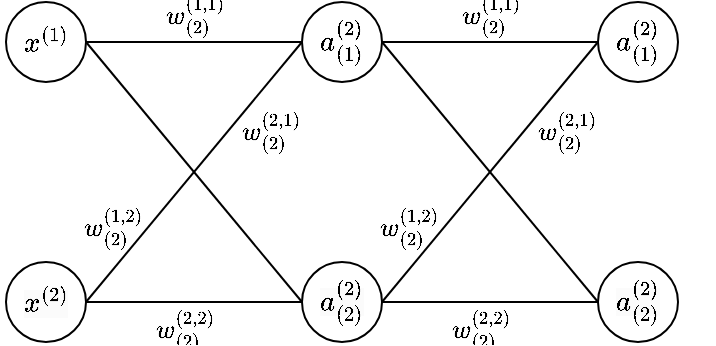 <mxfile version="24.7.5">
  <diagram name="Page-1" id="rbM7AgVmk5znk83hF6YS">
    <mxGraphModel dx="549" dy="302" grid="0" gridSize="10" guides="1" tooltips="1" connect="1" arrows="1" fold="1" page="1" pageScale="1" pageWidth="850" pageHeight="1100" math="1" shadow="0">
      <root>
        <mxCell id="0" />
        <mxCell id="1" parent="0" />
        <mxCell id="Bd83WfF6W6hayjJ9nOr8-5" style="rounded=0;orthogonalLoop=1;jettySize=auto;html=1;entryX=0;entryY=0.5;entryDx=0;entryDy=0;endArrow=none;endFill=0;exitX=1;exitY=0.5;exitDx=0;exitDy=0;" edge="1" parent="1" source="Bd83WfF6W6hayjJ9nOr8-1" target="Bd83WfF6W6hayjJ9nOr8-4">
          <mxGeometry relative="1" as="geometry" />
        </mxCell>
        <mxCell id="Bd83WfF6W6hayjJ9nOr8-1" value="\(x^{(1)}\)" style="ellipse;whiteSpace=wrap;html=1;aspect=fixed;" vertex="1" parent="1">
          <mxGeometry x="310" y="320" width="40" height="40" as="geometry" />
        </mxCell>
        <mxCell id="Bd83WfF6W6hayjJ9nOr8-2" value="&lt;span style=&quot;color: rgb(0, 0, 0); font-family: Helvetica; font-size: 12px; font-style: normal; font-variant-ligatures: normal; font-variant-caps: normal; font-weight: 400; letter-spacing: normal; orphans: 2; text-align: center; text-indent: 0px; text-transform: none; widows: 2; word-spacing: 0px; -webkit-text-stroke-width: 0px; white-space: normal; background-color: rgb(251, 251, 251); text-decoration-thickness: initial; text-decoration-style: initial; text-decoration-color: initial; display: inline !important; float: none;&quot;&gt;\(x^{(2)}\)&lt;/span&gt;" style="ellipse;whiteSpace=wrap;html=1;aspect=fixed;" vertex="1" parent="1">
          <mxGeometry x="310" y="450" width="40" height="40" as="geometry" />
        </mxCell>
        <mxCell id="Bd83WfF6W6hayjJ9nOr8-4" value="&lt;span style=&quot;color: rgb(0, 0, 0); font-family: Helvetica; font-size: 12px; font-style: normal; font-variant-ligatures: normal; font-variant-caps: normal; font-weight: 400; letter-spacing: normal; orphans: 2; text-align: center; text-indent: 0px; text-transform: none; widows: 2; word-spacing: 0px; -webkit-text-stroke-width: 0px; white-space: normal; background-color: rgb(251, 251, 251); text-decoration-thickness: initial; text-decoration-style: initial; text-decoration-color: initial; display: inline !important; float: none;&quot;&gt;\(a_{(2)}^{(2)}\)&lt;/span&gt;" style="ellipse;whiteSpace=wrap;html=1;aspect=fixed;" vertex="1" parent="1">
          <mxGeometry x="458" y="450" width="40" height="40" as="geometry" />
        </mxCell>
        <mxCell id="Bd83WfF6W6hayjJ9nOr8-6" value="" style="rounded=0;orthogonalLoop=1;jettySize=auto;html=1;entryX=0;entryY=0.5;entryDx=0;entryDy=0;endArrow=none;endFill=0;exitX=1;exitY=0.5;exitDx=0;exitDy=0;" edge="1" parent="1" source="Bd83WfF6W6hayjJ9nOr8-2" target="Bd83WfF6W6hayjJ9nOr8-10">
          <mxGeometry x="-0.625" y="6" relative="1" as="geometry">
            <mxPoint x="390" y="540" as="sourcePoint" />
            <mxPoint x="520" y="380" as="targetPoint" />
            <mxPoint as="offset" />
          </mxGeometry>
        </mxCell>
        <mxCell id="Bd83WfF6W6hayjJ9nOr8-7" style="rounded=0;orthogonalLoop=1;jettySize=auto;html=1;entryX=0;entryY=0.5;entryDx=0;entryDy=0;endArrow=none;endFill=0;exitX=1;exitY=0.5;exitDx=0;exitDy=0;" edge="1" parent="1" source="Bd83WfF6W6hayjJ9nOr8-1" target="Bd83WfF6W6hayjJ9nOr8-10">
          <mxGeometry relative="1" as="geometry">
            <mxPoint x="400" y="490" as="sourcePoint" />
            <mxPoint x="520" y="320" as="targetPoint" />
          </mxGeometry>
        </mxCell>
        <mxCell id="Bd83WfF6W6hayjJ9nOr8-11" value="\(w_{(2)}^{(1,1)}\)" style="edgeLabel;html=1;align=center;verticalAlign=middle;resizable=0;points=[];labelBackgroundColor=none;" vertex="1" connectable="0" parent="Bd83WfF6W6hayjJ9nOr8-7">
          <mxGeometry x="-0.722" relative="1" as="geometry">
            <mxPoint x="39" y="-13" as="offset" />
          </mxGeometry>
        </mxCell>
        <mxCell id="Bd83WfF6W6hayjJ9nOr8-8" style="rounded=0;orthogonalLoop=1;jettySize=auto;html=1;entryX=0;entryY=0.5;entryDx=0;entryDy=0;endArrow=none;endFill=0;exitX=1;exitY=0.5;exitDx=0;exitDy=0;" edge="1" parent="1" source="Bd83WfF6W6hayjJ9nOr8-2" target="Bd83WfF6W6hayjJ9nOr8-4">
          <mxGeometry relative="1" as="geometry">
            <mxPoint x="400" y="430" as="sourcePoint" />
            <mxPoint x="530" y="430" as="targetPoint" />
          </mxGeometry>
        </mxCell>
        <mxCell id="Bd83WfF6W6hayjJ9nOr8-10" value="\(a_{(1)}^{(2)}\)" style="ellipse;whiteSpace=wrap;html=1;aspect=fixed;" vertex="1" parent="1">
          <mxGeometry x="458" y="320" width="40" height="40" as="geometry" />
        </mxCell>
        <mxCell id="Bd83WfF6W6hayjJ9nOr8-14" value="\(w_{(2)}^{(2,2)}\)" style="edgeLabel;html=1;align=center;verticalAlign=middle;resizable=0;points=[];labelBackgroundColor=none;" vertex="1" connectable="0" parent="1">
          <mxGeometry x="404.001" y="476.0" as="geometry">
            <mxPoint x="-5" y="8" as="offset" />
          </mxGeometry>
        </mxCell>
        <mxCell id="Bd83WfF6W6hayjJ9nOr8-22" value="\(w_{(2)}^{(2,1)}\)" style="edgeLabel;html=1;align=center;verticalAlign=middle;resizable=0;points=[];labelBackgroundColor=none;" vertex="1" connectable="0" parent="1">
          <mxGeometry x="442" y="385.0" as="geometry" />
        </mxCell>
        <mxCell id="Bd83WfF6W6hayjJ9nOr8-23" value="\(w_{(2)}^{(1,2)}\)" style="edgeLabel;html=1;align=center;verticalAlign=middle;resizable=0;points=[];labelBackgroundColor=none;" vertex="1" connectable="0" parent="1">
          <mxGeometry x="363" y="433.0" as="geometry" />
        </mxCell>
        <mxCell id="Bd83WfF6W6hayjJ9nOr8-30" style="rounded=0;orthogonalLoop=1;jettySize=auto;html=1;entryX=0;entryY=0.5;entryDx=0;entryDy=0;endArrow=none;endFill=0;exitX=1;exitY=0.5;exitDx=0;exitDy=0;" edge="1" parent="1" source="Bd83WfF6W6hayjJ9nOr8-10" target="Bd83WfF6W6hayjJ9nOr8-33">
          <mxGeometry relative="1" as="geometry">
            <mxPoint x="498.0" y="340.0" as="sourcePoint" />
          </mxGeometry>
        </mxCell>
        <mxCell id="Bd83WfF6W6hayjJ9nOr8-33" value="&lt;span style=&quot;color: rgb(0, 0, 0); font-family: Helvetica; font-size: 12px; font-style: normal; font-variant-ligatures: normal; font-variant-caps: normal; font-weight: 400; letter-spacing: normal; orphans: 2; text-align: center; text-indent: 0px; text-transform: none; widows: 2; word-spacing: 0px; -webkit-text-stroke-width: 0px; white-space: normal; background-color: rgb(251, 251, 251); text-decoration-thickness: initial; text-decoration-style: initial; text-decoration-color: initial; display: inline !important; float: none;&quot;&gt;\(a_{(2)}^{(2)}\)&lt;/span&gt;" style="ellipse;whiteSpace=wrap;html=1;aspect=fixed;" vertex="1" parent="1">
          <mxGeometry x="606" y="450" width="40" height="40" as="geometry" />
        </mxCell>
        <mxCell id="Bd83WfF6W6hayjJ9nOr8-34" value="" style="rounded=0;orthogonalLoop=1;jettySize=auto;html=1;entryX=0;entryY=0.5;entryDx=0;entryDy=0;endArrow=none;endFill=0;exitX=1;exitY=0.5;exitDx=0;exitDy=0;" edge="1" parent="1" source="Bd83WfF6W6hayjJ9nOr8-4" target="Bd83WfF6W6hayjJ9nOr8-38">
          <mxGeometry x="-0.625" y="6" relative="1" as="geometry">
            <mxPoint x="498.0" y="470.0" as="sourcePoint" />
            <mxPoint x="668" y="380" as="targetPoint" />
            <mxPoint as="offset" />
          </mxGeometry>
        </mxCell>
        <mxCell id="Bd83WfF6W6hayjJ9nOr8-35" style="rounded=0;orthogonalLoop=1;jettySize=auto;html=1;entryX=0;entryY=0.5;entryDx=0;entryDy=0;endArrow=none;endFill=0;exitX=1;exitY=0.5;exitDx=0;exitDy=0;" edge="1" parent="1" source="Bd83WfF6W6hayjJ9nOr8-10" target="Bd83WfF6W6hayjJ9nOr8-38">
          <mxGeometry relative="1" as="geometry">
            <mxPoint x="498.0" y="340.0" as="sourcePoint" />
            <mxPoint x="668" y="320" as="targetPoint" />
          </mxGeometry>
        </mxCell>
        <mxCell id="Bd83WfF6W6hayjJ9nOr8-36" value="\(w_{(2)}^{(1,1)}\)" style="edgeLabel;html=1;align=center;verticalAlign=middle;resizable=0;points=[];labelBackgroundColor=none;" vertex="1" connectable="0" parent="Bd83WfF6W6hayjJ9nOr8-35">
          <mxGeometry x="-0.722" relative="1" as="geometry">
            <mxPoint x="39" y="-13" as="offset" />
          </mxGeometry>
        </mxCell>
        <mxCell id="Bd83WfF6W6hayjJ9nOr8-37" style="rounded=0;orthogonalLoop=1;jettySize=auto;html=1;entryX=0;entryY=0.5;entryDx=0;entryDy=0;endArrow=none;endFill=0;exitX=1;exitY=0.5;exitDx=0;exitDy=0;" edge="1" parent="1" source="Bd83WfF6W6hayjJ9nOr8-4" target="Bd83WfF6W6hayjJ9nOr8-33">
          <mxGeometry relative="1" as="geometry">
            <mxPoint x="498.0" y="470.0" as="sourcePoint" />
            <mxPoint x="678" y="430" as="targetPoint" />
          </mxGeometry>
        </mxCell>
        <mxCell id="Bd83WfF6W6hayjJ9nOr8-38" value="\(a_{(1)}^{(2)}\)" style="ellipse;whiteSpace=wrap;html=1;aspect=fixed;" vertex="1" parent="1">
          <mxGeometry x="606" y="320" width="40" height="40" as="geometry" />
        </mxCell>
        <mxCell id="Bd83WfF6W6hayjJ9nOr8-39" value="\(w_{(2)}^{(2,2)}\)" style="edgeLabel;html=1;align=center;verticalAlign=middle;resizable=0;points=[];labelBackgroundColor=none;" vertex="1" connectable="0" parent="1">
          <mxGeometry x="552.001" y="476.0" as="geometry">
            <mxPoint x="-5" y="8" as="offset" />
          </mxGeometry>
        </mxCell>
        <mxCell id="Bd83WfF6W6hayjJ9nOr8-40" value="\(w_{(2)}^{(2,1)}\)" style="edgeLabel;html=1;align=center;verticalAlign=middle;resizable=0;points=[];labelBackgroundColor=none;" vertex="1" connectable="0" parent="1">
          <mxGeometry x="590" y="385.0" as="geometry" />
        </mxCell>
        <mxCell id="Bd83WfF6W6hayjJ9nOr8-41" value="\(w_{(2)}^{(1,2)}\)" style="edgeLabel;html=1;align=center;verticalAlign=middle;resizable=0;points=[];labelBackgroundColor=none;" vertex="1" connectable="0" parent="1">
          <mxGeometry x="511" y="433.0" as="geometry" />
        </mxCell>
      </root>
    </mxGraphModel>
  </diagram>
</mxfile>
